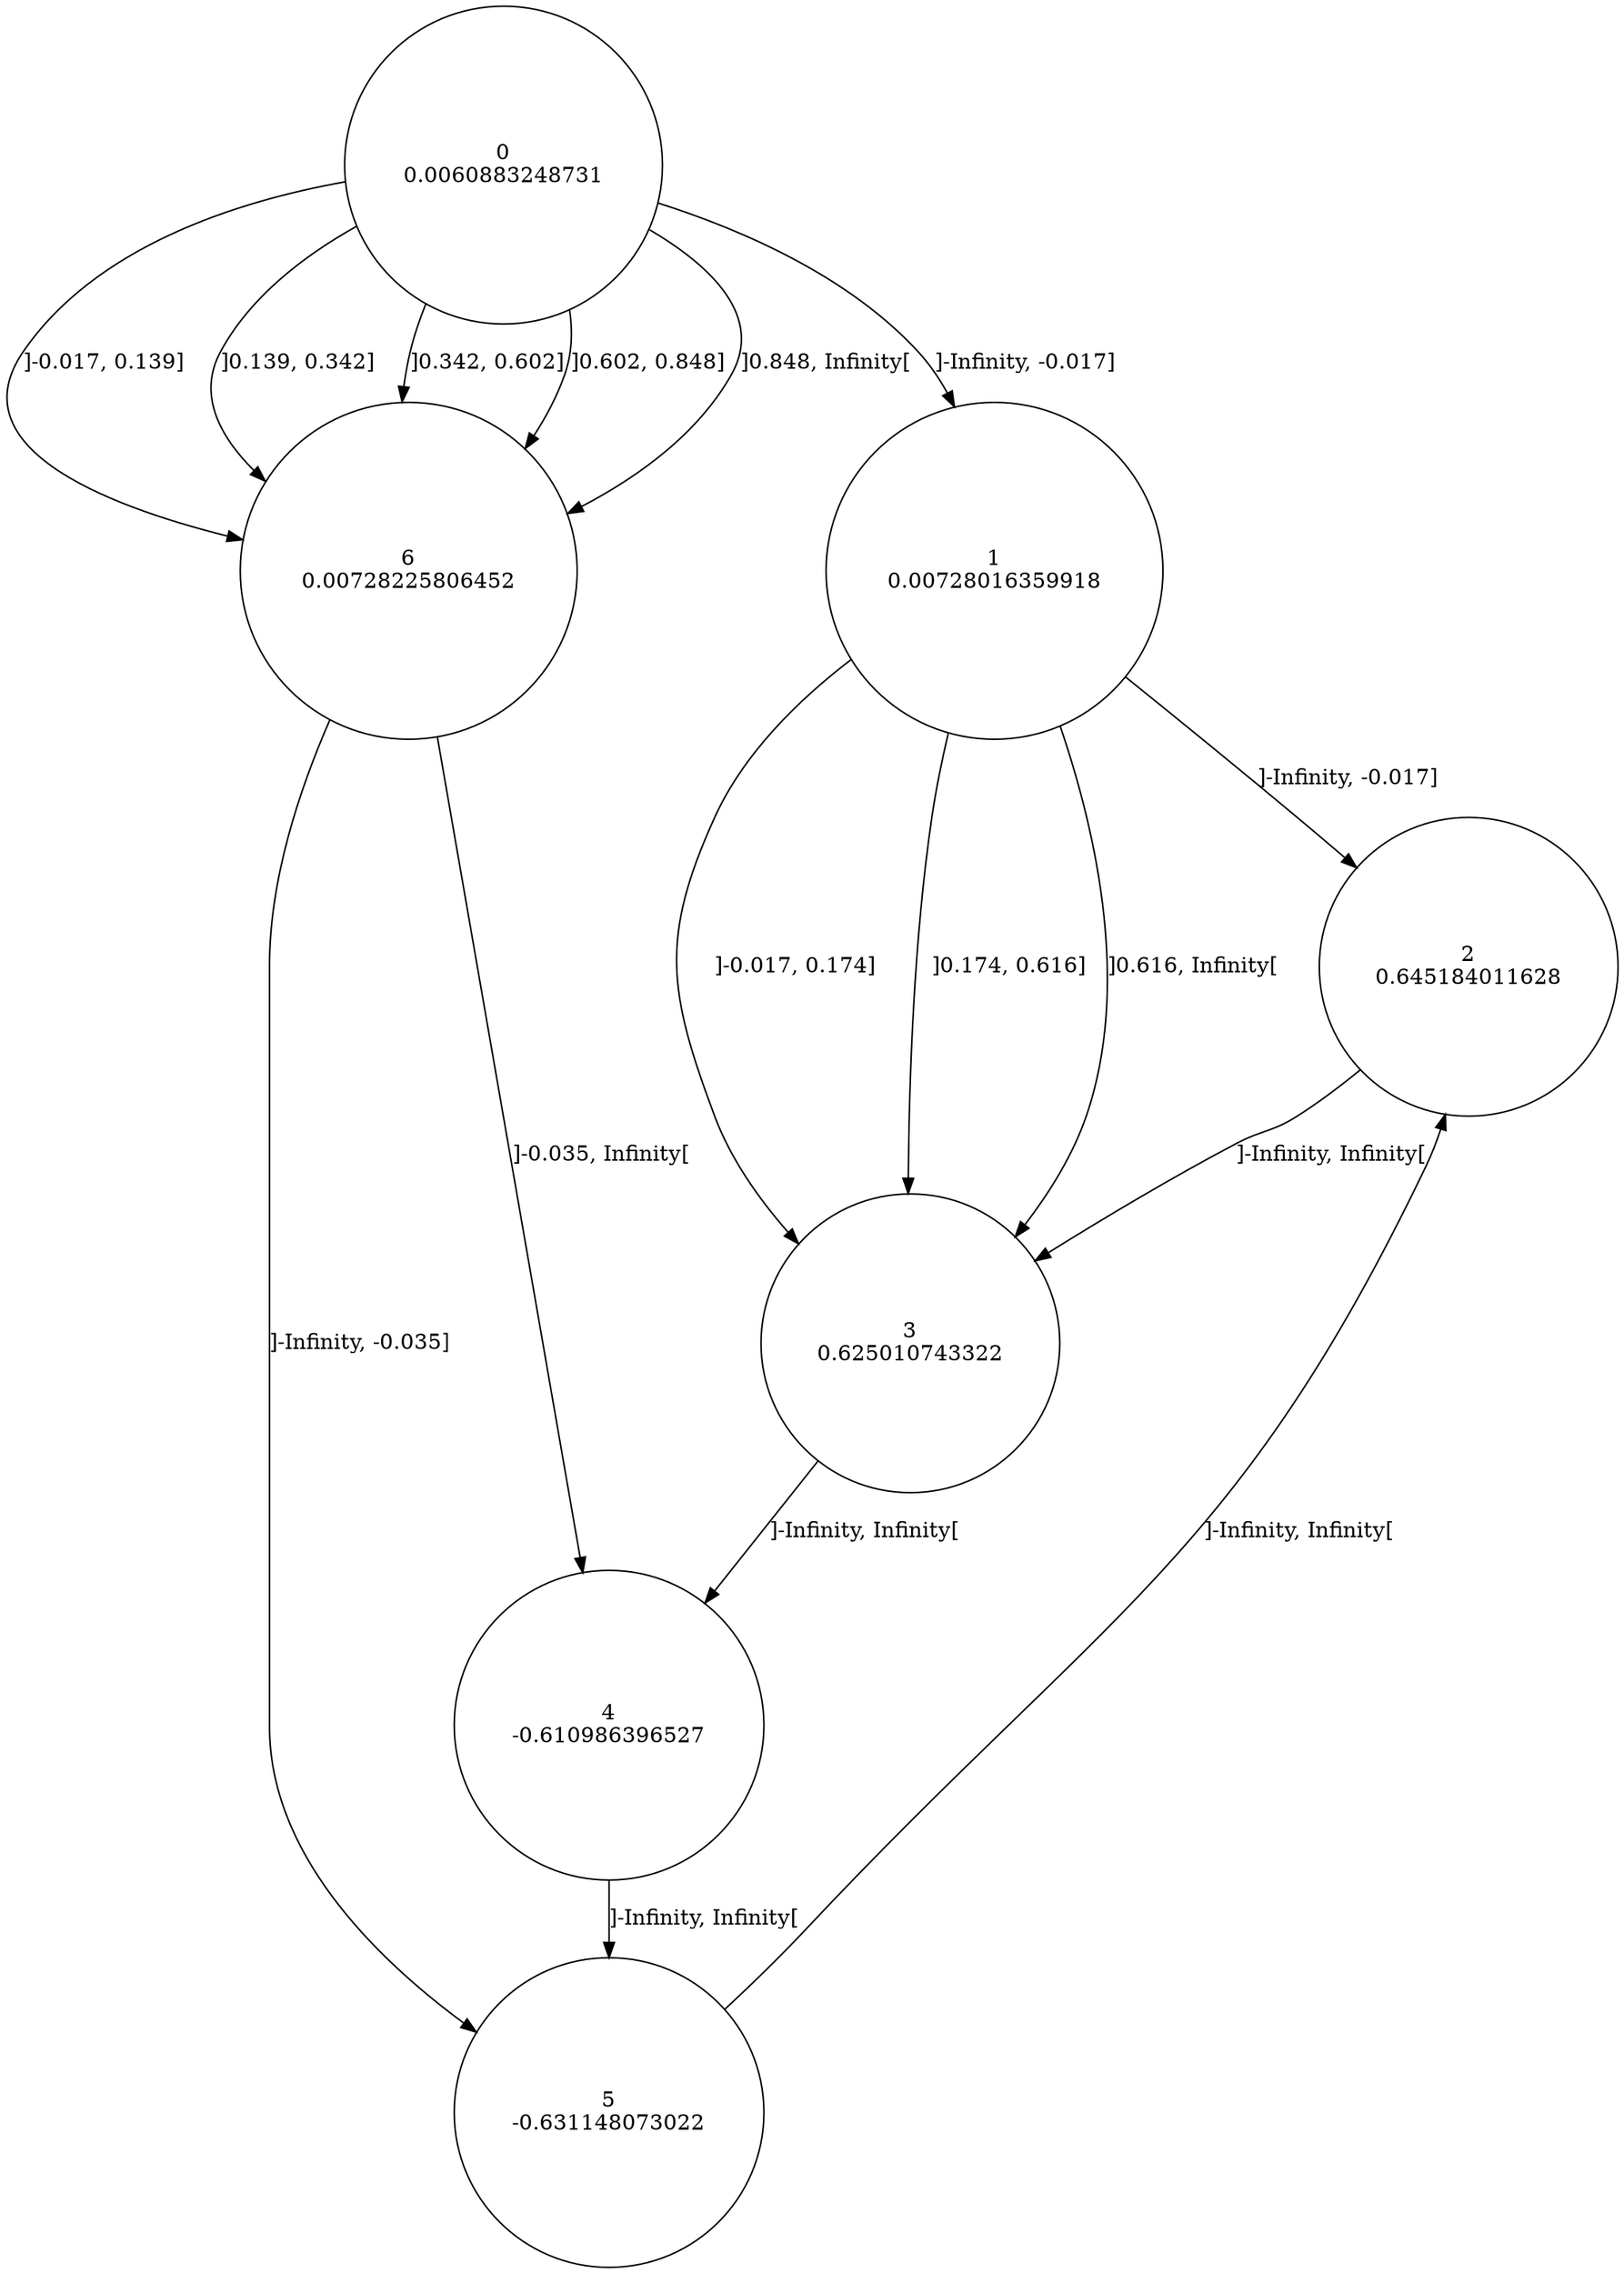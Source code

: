 digraph a {
0 [shape=circle, label="0\n0.0060883248731"];
	0 -> 1 [label="]-Infinity, -0.017]"];
	0 -> 6 [label="]-0.017, 0.139]"];
	0 -> 6 [label="]0.139, 0.342]"];
	0 -> 6 [label="]0.342, 0.602]"];
	0 -> 6 [label="]0.602, 0.848]"];
	0 -> 6 [label="]0.848, Infinity["];
1 [shape=circle, label="1\n0.00728016359918"];
	1 -> 2 [label="]-Infinity, -0.017]"];
	1 -> 3 [label="]-0.017, 0.174]"];
	1 -> 3 [label="]0.174, 0.616]"];
	1 -> 3 [label="]0.616, Infinity["];
2 [shape=circle, label="2\n0.645184011628"];
	2 -> 3 [label="]-Infinity, Infinity["];
3 [shape=circle, label="3\n0.625010743322"];
	3 -> 4 [label="]-Infinity, Infinity["];
4 [shape=circle, label="4\n-0.610986396527"];
	4 -> 5 [label="]-Infinity, Infinity["];
5 [shape=circle, label="5\n-0.631148073022"];
	5 -> 2 [label="]-Infinity, Infinity["];
6 [shape=circle, label="6\n0.00728225806452"];
	6 -> 5 [label="]-Infinity, -0.035]"];
	6 -> 4 [label="]-0.035, Infinity["];
}